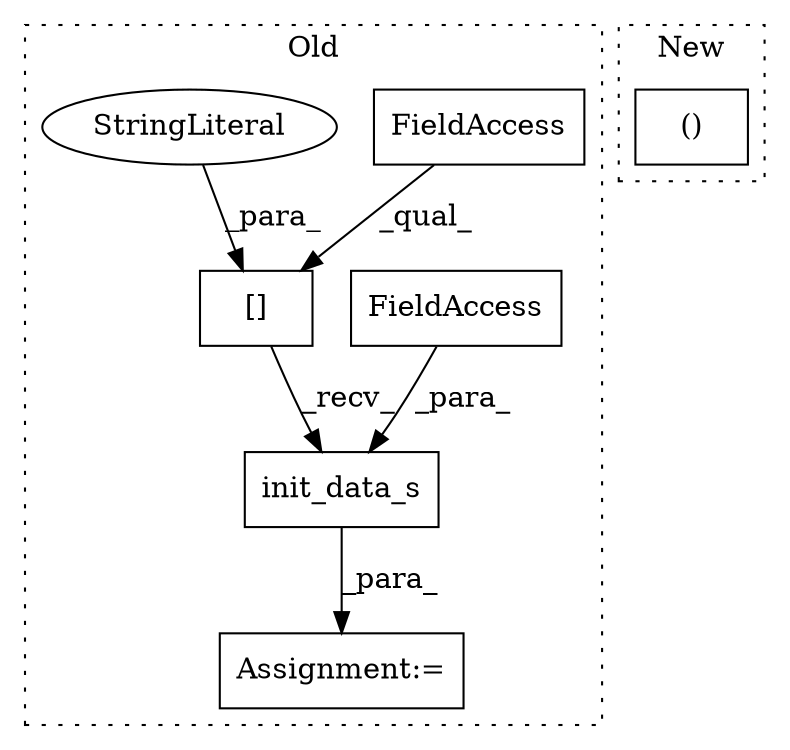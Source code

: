 digraph G {
subgraph cluster0 {
1 [label="init_data_s" a="32" s="7506,7524" l="12,1" shape="box"];
3 [label="[]" a="2" s="7480,7504" l="17,1" shape="box"];
4 [label="FieldAccess" a="22" s="7518" l="6" shape="box"];
5 [label="FieldAccess" a="22" s="7480" l="16" shape="box"];
6 [label="StringLiteral" a="45" s="7497" l="7" shape="ellipse"];
7 [label="Assignment:=" a="7" s="7479" l="1" shape="box"];
label = "Old";
style="dotted";
}
subgraph cluster1 {
2 [label="()" a="106" s="7892" l="49" shape="box"];
label = "New";
style="dotted";
}
1 -> 7 [label="_para_"];
3 -> 1 [label="_recv_"];
4 -> 1 [label="_para_"];
5 -> 3 [label="_qual_"];
6 -> 3 [label="_para_"];
}